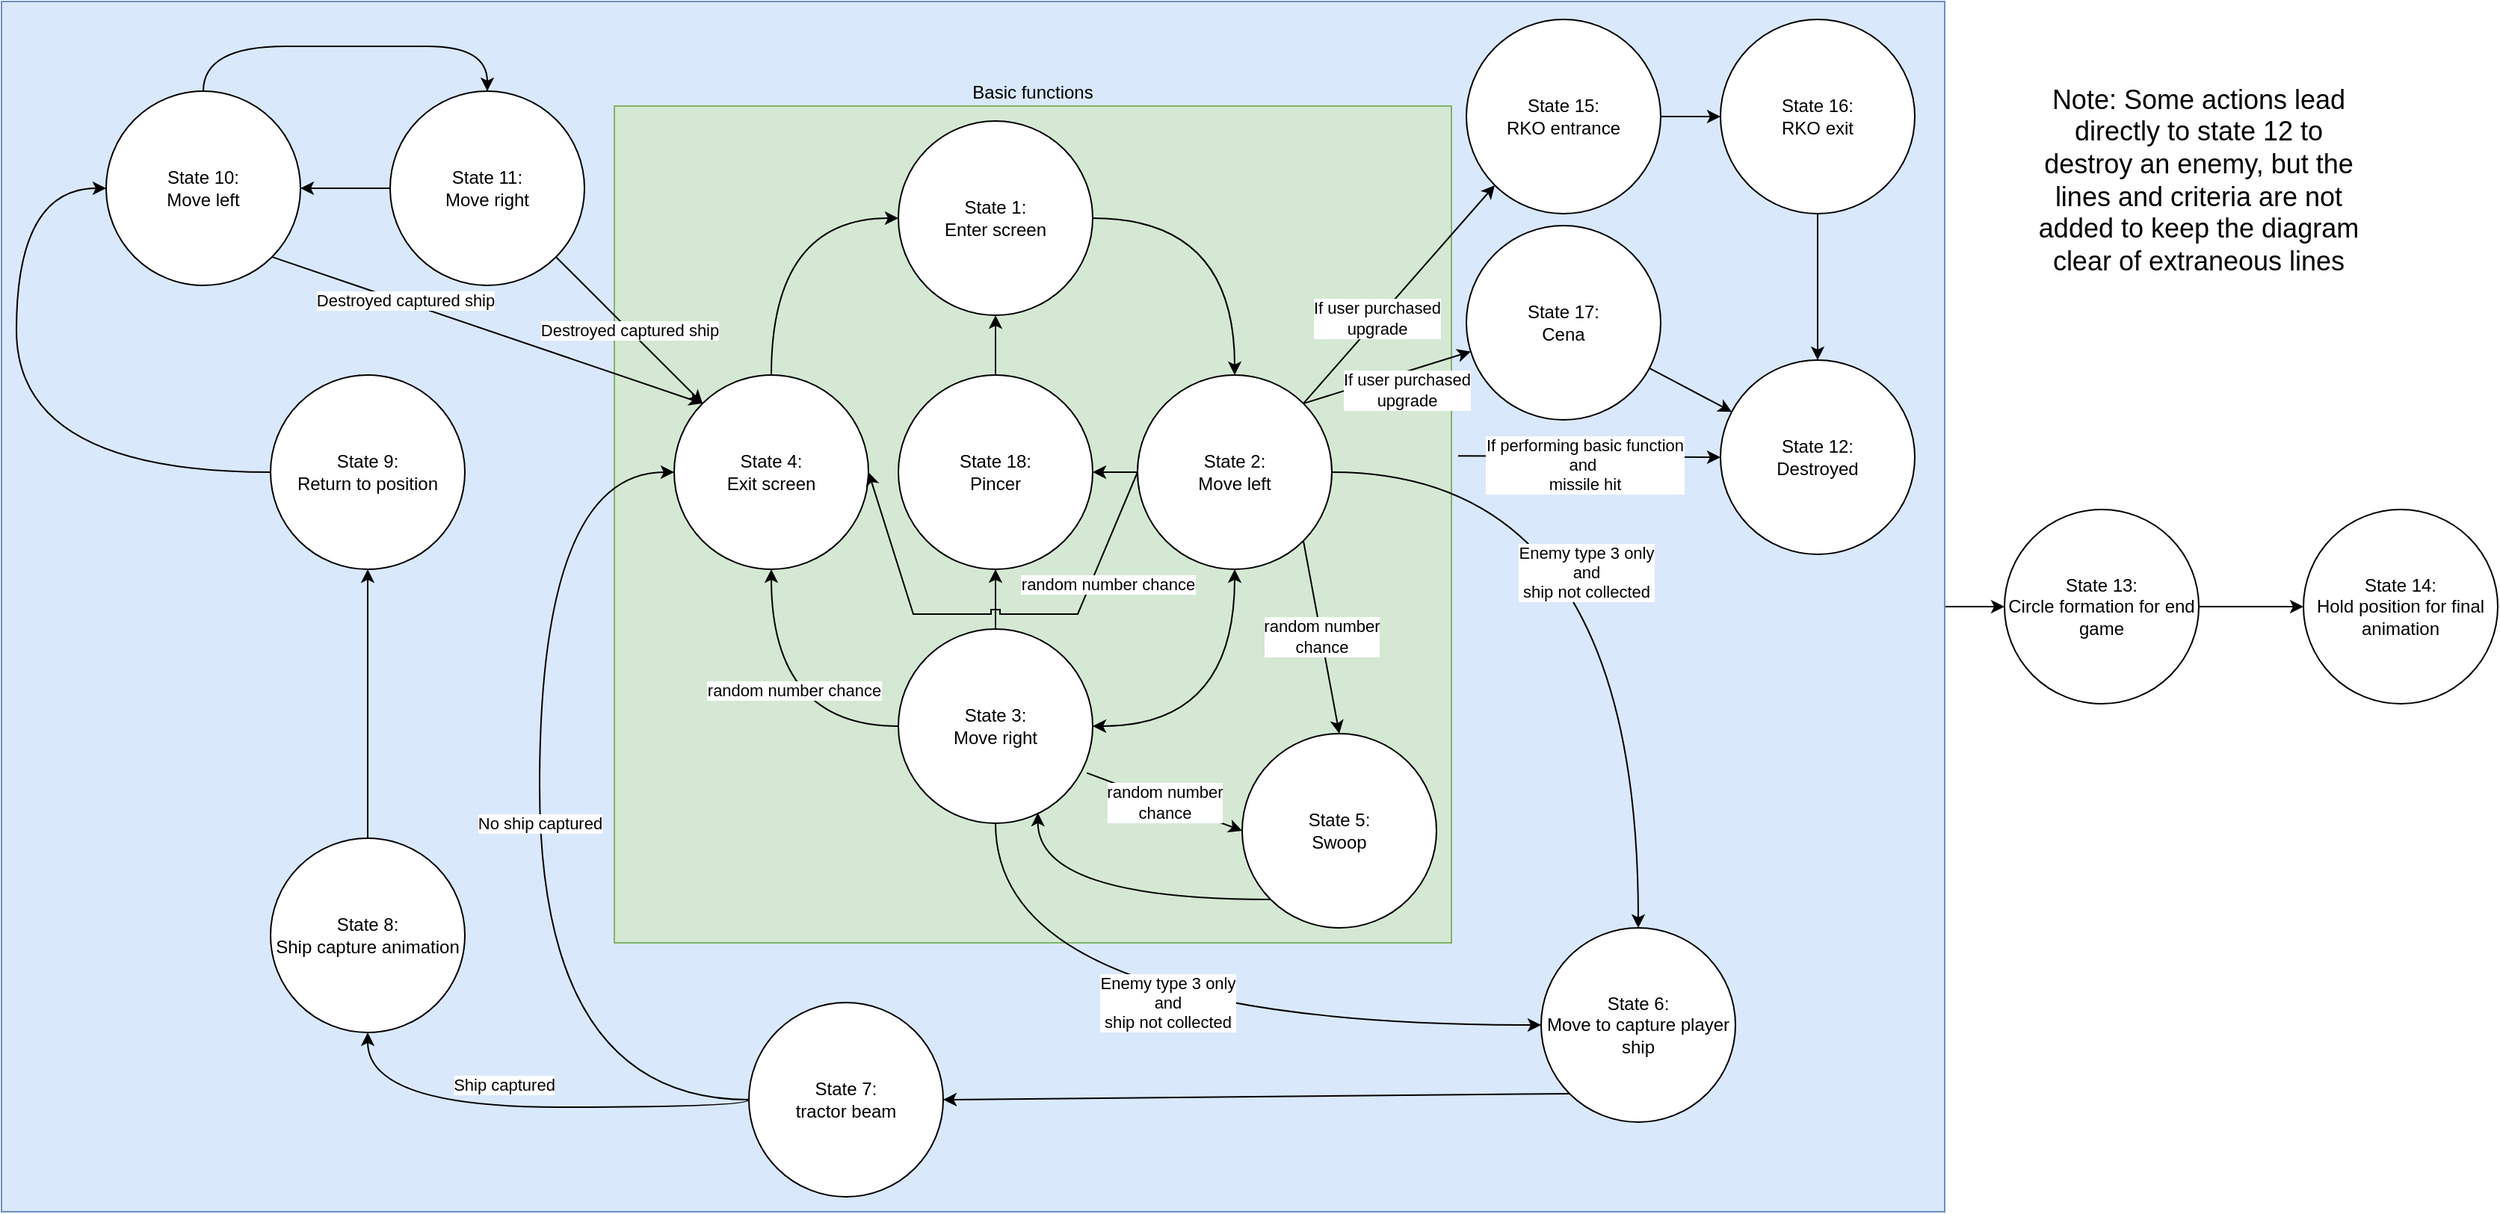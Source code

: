 <mxfile version="21.5.2" type="device" pages="2">
  <diagram name="Page-1" id="e7e014a7-5840-1c2e-5031-d8a46d1fe8dd">
    <mxGraphModel dx="2933" dy="967" grid="1" gridSize="10" guides="1" tooltips="1" connect="1" arrows="1" fold="1" page="1" pageScale="1" pageWidth="1169" pageHeight="826" background="none" math="0" shadow="0">
      <root>
        <mxCell id="0" />
        <mxCell id="1" parent="0" />
        <mxCell id="99TrSw_W6yYfX_8lcnXB-20" style="edgeStyle=orthogonalEdgeStyle;rounded=0;orthogonalLoop=1;jettySize=auto;html=1;exitX=1;exitY=0.5;exitDx=0;exitDy=0;entryX=0;entryY=0.5;entryDx=0;entryDy=0;" parent="1" source="99TrSw_W6yYfX_8lcnXB-18" target="99TrSw_W6yYfX_8lcnXB-19" edge="1">
          <mxGeometry relative="1" as="geometry" />
        </mxCell>
        <mxCell id="99TrSw_W6yYfX_8lcnXB-18" value="" style="rounded=0;whiteSpace=wrap;html=1;fillColor=#dae8fc;strokeColor=#6c8ebf;" parent="1" vertex="1">
          <mxGeometry x="-150" y="40" width="1300" height="810" as="geometry" />
        </mxCell>
        <mxCell id="99TrSw_W6yYfX_8lcnXB-8" value="Basic functions" style="whiteSpace=wrap;html=1;aspect=fixed;fillColor=#d5e8d4;strokeColor=#82b366;labelPosition=center;verticalLabelPosition=top;align=center;verticalAlign=bottom;" parent="1" vertex="1">
          <mxGeometry x="260" y="110" width="560" height="560" as="geometry" />
        </mxCell>
        <mxCell id="yibuSDTYfNtGcYpFRvcV-41" value="State 1:&lt;br&gt;Enter screen" style="ellipse;whiteSpace=wrap;html=1;aspect=fixed;" parent="1" vertex="1">
          <mxGeometry x="450" y="120" width="130" height="130" as="geometry" />
        </mxCell>
        <mxCell id="99TrSw_W6yYfX_8lcnXB-27" value="If user purchased&lt;br&gt;upgrade" style="rounded=0;orthogonalLoop=1;jettySize=auto;html=1;exitX=1;exitY=0;exitDx=0;exitDy=0;entryX=0;entryY=1;entryDx=0;entryDy=0;" parent="1" source="yibuSDTYfNtGcYpFRvcV-42" target="99TrSw_W6yYfX_8lcnXB-23" edge="1">
          <mxGeometry x="-0.223" y="1" relative="1" as="geometry">
            <mxPoint as="offset" />
          </mxGeometry>
        </mxCell>
        <mxCell id="TsdwM51lHAB8SJjtxvhf-4" value="If user purchased&lt;br&gt;upgrade" style="rounded=0;orthogonalLoop=1;jettySize=auto;html=1;exitX=1;exitY=0;exitDx=0;exitDy=0;" parent="1" source="yibuSDTYfNtGcYpFRvcV-42" target="TsdwM51lHAB8SJjtxvhf-1" edge="1">
          <mxGeometry x="0.17" y="-12" relative="1" as="geometry">
            <mxPoint as="offset" />
          </mxGeometry>
        </mxCell>
        <mxCell id="xnA9iz62FPvQGnnjHbE4-3" style="edgeStyle=orthogonalEdgeStyle;rounded=0;orthogonalLoop=1;jettySize=auto;html=1;exitX=0;exitY=0.5;exitDx=0;exitDy=0;entryX=1;entryY=0.5;entryDx=0;entryDy=0;" parent="1" source="yibuSDTYfNtGcYpFRvcV-42" target="xnA9iz62FPvQGnnjHbE4-1" edge="1">
          <mxGeometry relative="1" as="geometry" />
        </mxCell>
        <mxCell id="yibuSDTYfNtGcYpFRvcV-42" value="State 2:&lt;br&gt;Move left" style="ellipse;whiteSpace=wrap;html=1;aspect=fixed;" parent="1" vertex="1">
          <mxGeometry x="610" y="290" width="130" height="130" as="geometry" />
        </mxCell>
        <mxCell id="xnA9iz62FPvQGnnjHbE4-2" style="edgeStyle=orthogonalEdgeStyle;rounded=0;orthogonalLoop=1;jettySize=auto;html=1;exitX=0.5;exitY=0;exitDx=0;exitDy=0;entryX=0.5;entryY=1;entryDx=0;entryDy=0;" parent="1" source="yibuSDTYfNtGcYpFRvcV-43" target="xnA9iz62FPvQGnnjHbE4-1" edge="1">
          <mxGeometry relative="1" as="geometry" />
        </mxCell>
        <mxCell id="yibuSDTYfNtGcYpFRvcV-43" value="State 3:&lt;br&gt;Move right" style="ellipse;whiteSpace=wrap;html=1;aspect=fixed;" parent="1" vertex="1">
          <mxGeometry x="450" y="460" width="130" height="130" as="geometry" />
        </mxCell>
        <mxCell id="yibuSDTYfNtGcYpFRvcV-44" value="State 4:&lt;br&gt;Exit screen" style="ellipse;whiteSpace=wrap;html=1;aspect=fixed;" parent="1" vertex="1">
          <mxGeometry x="300" y="290" width="130" height="130" as="geometry" />
        </mxCell>
        <mxCell id="yibuSDTYfNtGcYpFRvcV-45" value="State 5:&lt;br&gt;Swoop" style="ellipse;whiteSpace=wrap;html=1;aspect=fixed;" parent="1" vertex="1">
          <mxGeometry x="680" y="530" width="130" height="130" as="geometry" />
        </mxCell>
        <mxCell id="yibuSDTYfNtGcYpFRvcV-49" value="" style="endArrow=classic;html=1;rounded=0;entryX=0.5;entryY=0;entryDx=0;entryDy=0;exitX=1;exitY=0.5;exitDx=0;exitDy=0;edgeStyle=orthogonalEdgeStyle;curved=1;" parent="1" source="yibuSDTYfNtGcYpFRvcV-41" target="yibuSDTYfNtGcYpFRvcV-42" edge="1">
          <mxGeometry width="50" height="50" relative="1" as="geometry">
            <mxPoint x="670" y="500" as="sourcePoint" />
            <mxPoint x="720" y="450" as="targetPoint" />
          </mxGeometry>
        </mxCell>
        <mxCell id="yibuSDTYfNtGcYpFRvcV-51" value="" style="endArrow=classic;html=1;rounded=0;entryX=1;entryY=0.5;entryDx=0;entryDy=0;exitX=0.5;exitY=1;exitDx=0;exitDy=0;edgeStyle=orthogonalEdgeStyle;curved=1;startArrow=classic;startFill=1;" parent="1" source="yibuSDTYfNtGcYpFRvcV-42" target="yibuSDTYfNtGcYpFRvcV-43" edge="1">
          <mxGeometry width="50" height="50" relative="1" as="geometry">
            <mxPoint x="590" y="195" as="sourcePoint" />
            <mxPoint x="685" y="300" as="targetPoint" />
          </mxGeometry>
        </mxCell>
        <mxCell id="yibuSDTYfNtGcYpFRvcV-52" value="random number chance" style="endArrow=classic;html=1;rounded=0;entryX=0.5;entryY=1;entryDx=0;entryDy=0;edgeStyle=orthogonalEdgeStyle;curved=1;" parent="1" source="yibuSDTYfNtGcYpFRvcV-43" target="yibuSDTYfNtGcYpFRvcV-44" edge="1">
          <mxGeometry x="0.158" y="-15" width="50" height="50" relative="1" as="geometry">
            <mxPoint x="685" y="430" as="sourcePoint" />
            <mxPoint x="590" y="535" as="targetPoint" />
            <mxPoint y="1" as="offset" />
          </mxGeometry>
        </mxCell>
        <mxCell id="yibuSDTYfNtGcYpFRvcV-53" value="" style="endArrow=classic;html=1;rounded=0;entryX=0;entryY=0.5;entryDx=0;entryDy=0;edgeStyle=orthogonalEdgeStyle;curved=1;exitX=0.5;exitY=0;exitDx=0;exitDy=0;" parent="1" source="yibuSDTYfNtGcYpFRvcV-44" target="yibuSDTYfNtGcYpFRvcV-41" edge="1">
          <mxGeometry width="50" height="50" relative="1" as="geometry">
            <mxPoint x="460" y="535" as="sourcePoint" />
            <mxPoint x="375" y="430" as="targetPoint" />
          </mxGeometry>
        </mxCell>
        <mxCell id="yibuSDTYfNtGcYpFRvcV-54" value="random number &lt;br&gt;chance" style="endArrow=classic;html=1;rounded=0;entryX=0.5;entryY=0;entryDx=0;entryDy=0;exitX=1;exitY=1;exitDx=0;exitDy=0;" parent="1" source="yibuSDTYfNtGcYpFRvcV-42" target="yibuSDTYfNtGcYpFRvcV-45" edge="1">
          <mxGeometry width="50" height="50" relative="1" as="geometry">
            <mxPoint x="670" y="500" as="sourcePoint" />
            <mxPoint x="720" y="450" as="targetPoint" />
          </mxGeometry>
        </mxCell>
        <mxCell id="yibuSDTYfNtGcYpFRvcV-56" value="State 6:&lt;br&gt;Move to capture player ship" style="ellipse;whiteSpace=wrap;html=1;aspect=fixed;" parent="1" vertex="1">
          <mxGeometry x="880" y="660" width="130" height="130" as="geometry" />
        </mxCell>
        <mxCell id="yibuSDTYfNtGcYpFRvcV-57" value="Enemy type 3 only&lt;br&gt;and&lt;br&gt;ship not collected" style="endArrow=classic;html=1;rounded=0;entryX=0.5;entryY=0;entryDx=0;entryDy=0;exitX=1;exitY=0.5;exitDx=0;exitDy=0;edgeStyle=orthogonalEdgeStyle;curved=1;" parent="1" source="yibuSDTYfNtGcYpFRvcV-42" target="yibuSDTYfNtGcYpFRvcV-56" edge="1">
          <mxGeometry x="0.067" y="-35" width="50" height="50" relative="1" as="geometry">
            <mxPoint x="685" y="430" as="sourcePoint" />
            <mxPoint x="590" y="535" as="targetPoint" />
            <mxPoint as="offset" />
          </mxGeometry>
        </mxCell>
        <mxCell id="yibuSDTYfNtGcYpFRvcV-58" value="Enemy type 3 only&lt;br&gt;and&lt;br&gt;ship not collected" style="endArrow=classic;html=1;rounded=0;entryX=0;entryY=0.5;entryDx=0;entryDy=0;exitX=0.5;exitY=1;exitDx=0;exitDy=0;edgeStyle=orthogonalEdgeStyle;curved=1;" parent="1" source="yibuSDTYfNtGcYpFRvcV-43" target="yibuSDTYfNtGcYpFRvcV-56" edge="1">
          <mxGeometry y="15" width="50" height="50" relative="1" as="geometry">
            <mxPoint x="750" y="365" as="sourcePoint" />
            <mxPoint x="915" y="650" as="targetPoint" />
            <mxPoint as="offset" />
          </mxGeometry>
        </mxCell>
        <mxCell id="yibuSDTYfNtGcYpFRvcV-60" value="State 7:&lt;br&gt;tractor beam" style="ellipse;whiteSpace=wrap;html=1;aspect=fixed;" parent="1" vertex="1">
          <mxGeometry x="350" y="710" width="130" height="130" as="geometry" />
        </mxCell>
        <mxCell id="yibuSDTYfNtGcYpFRvcV-63" value="" style="endArrow=classic;html=1;rounded=0;entryX=1;entryY=0.5;entryDx=0;entryDy=0;exitX=0;exitY=1;exitDx=0;exitDy=0;" parent="1" source="yibuSDTYfNtGcYpFRvcV-56" target="yibuSDTYfNtGcYpFRvcV-60" edge="1">
          <mxGeometry width="50" height="50" relative="1" as="geometry">
            <mxPoint x="731" y="411" as="sourcePoint" />
            <mxPoint x="755" y="540" as="targetPoint" />
          </mxGeometry>
        </mxCell>
        <mxCell id="yibuSDTYfNtGcYpFRvcV-64" value="No ship captured" style="endArrow=classic;html=1;rounded=0;exitX=0;exitY=0.5;exitDx=0;exitDy=0;edgeStyle=orthogonalEdgeStyle;curved=1;entryX=0;entryY=0.5;entryDx=0;entryDy=0;" parent="1" source="yibuSDTYfNtGcYpFRvcV-60" target="yibuSDTYfNtGcYpFRvcV-44" edge="1">
          <mxGeometry width="50" height="50" relative="1" as="geometry">
            <mxPoint x="869" y="761" as="sourcePoint" />
            <mxPoint x="320" y="400" as="targetPoint" />
            <Array as="points">
              <mxPoint x="210" y="775" />
              <mxPoint x="210" y="355" />
            </Array>
          </mxGeometry>
        </mxCell>
        <mxCell id="yibuSDTYfNtGcYpFRvcV-65" value="State 8:&lt;br&gt;Ship capture animation" style="ellipse;whiteSpace=wrap;html=1;aspect=fixed;" parent="1" vertex="1">
          <mxGeometry x="30" y="600" width="130" height="130" as="geometry" />
        </mxCell>
        <mxCell id="yibuSDTYfNtGcYpFRvcV-66" value="Ship captured" style="endArrow=classic;html=1;rounded=0;entryX=0.5;entryY=1;entryDx=0;entryDy=0;exitX=0;exitY=0.5;exitDx=0;exitDy=0;edgeStyle=orthogonalEdgeStyle;curved=1;" parent="1" source="yibuSDTYfNtGcYpFRvcV-60" target="yibuSDTYfNtGcYpFRvcV-65" edge="1">
          <mxGeometry x="0.091" y="-15" width="50" height="50" relative="1" as="geometry">
            <mxPoint x="360" y="745" as="sourcePoint" />
            <mxPoint x="329" y="411" as="targetPoint" />
            <Array as="points">
              <mxPoint x="350" y="780" />
              <mxPoint x="95" y="780" />
            </Array>
            <mxPoint as="offset" />
          </mxGeometry>
        </mxCell>
        <mxCell id="yibuSDTYfNtGcYpFRvcV-67" value="State 10:&lt;br&gt;Move left" style="ellipse;whiteSpace=wrap;html=1;aspect=fixed;" parent="1" vertex="1">
          <mxGeometry x="-80" y="100" width="130" height="130" as="geometry" />
        </mxCell>
        <mxCell id="yibuSDTYfNtGcYpFRvcV-68" value="State 11:&lt;br&gt;Move right" style="ellipse;whiteSpace=wrap;html=1;aspect=fixed;" parent="1" vertex="1">
          <mxGeometry x="110" y="100" width="130" height="130" as="geometry" />
        </mxCell>
        <mxCell id="yibuSDTYfNtGcYpFRvcV-69" value="" style="endArrow=classic;html=1;rounded=0;entryX=0.5;entryY=0;entryDx=0;entryDy=0;edgeStyle=orthogonalEdgeStyle;curved=1;exitX=0.5;exitY=0;exitDx=0;exitDy=0;" parent="1" source="yibuSDTYfNtGcYpFRvcV-67" target="yibuSDTYfNtGcYpFRvcV-68" edge="1">
          <mxGeometry width="50" height="50" relative="1" as="geometry">
            <mxPoint x="460" y="535" as="sourcePoint" />
            <mxPoint x="375" y="430" as="targetPoint" />
            <Array as="points">
              <mxPoint x="95" y="70" />
              <mxPoint x="285" y="70" />
            </Array>
          </mxGeometry>
        </mxCell>
        <mxCell id="yibuSDTYfNtGcYpFRvcV-70" value="" style="endArrow=classic;html=1;rounded=0;entryX=1;entryY=0.5;entryDx=0;entryDy=0;edgeStyle=orthogonalEdgeStyle;curved=1;exitX=0;exitY=0.5;exitDx=0;exitDy=0;" parent="1" source="yibuSDTYfNtGcYpFRvcV-68" target="yibuSDTYfNtGcYpFRvcV-67" edge="1">
          <mxGeometry width="50" height="50" relative="1" as="geometry">
            <mxPoint x="115" y="110" as="sourcePoint" />
            <mxPoint x="295" y="110" as="targetPoint" />
            <Array as="points">
              <mxPoint x="80" y="165" />
              <mxPoint x="80" y="165" />
            </Array>
          </mxGeometry>
        </mxCell>
        <mxCell id="yibuSDTYfNtGcYpFRvcV-72" value="State 9:&lt;br&gt;Return to position" style="ellipse;whiteSpace=wrap;html=1;aspect=fixed;" parent="1" vertex="1">
          <mxGeometry x="30" y="290" width="130" height="130" as="geometry" />
        </mxCell>
        <mxCell id="yibuSDTYfNtGcYpFRvcV-74" value="" style="endArrow=classic;html=1;rounded=0;entryX=0.5;entryY=1;entryDx=0;entryDy=0;exitX=0.5;exitY=0;exitDx=0;exitDy=0;" parent="1" source="yibuSDTYfNtGcYpFRvcV-65" target="yibuSDTYfNtGcYpFRvcV-72" edge="1">
          <mxGeometry width="50" height="50" relative="1" as="geometry">
            <mxPoint x="196" y="401" as="sourcePoint" />
            <mxPoint x="220" y="530" as="targetPoint" />
          </mxGeometry>
        </mxCell>
        <mxCell id="yibuSDTYfNtGcYpFRvcV-75" value="" style="endArrow=classic;html=1;rounded=0;exitX=0;exitY=0.5;exitDx=0;exitDy=0;entryX=0;entryY=0.5;entryDx=0;entryDy=0;edgeStyle=orthogonalEdgeStyle;curved=1;" parent="1" source="yibuSDTYfNtGcYpFRvcV-72" target="yibuSDTYfNtGcYpFRvcV-67" edge="1">
          <mxGeometry width="50" height="50" relative="1" as="geometry">
            <mxPoint x="105" y="540" as="sourcePoint" />
            <mxPoint x="105" y="430" as="targetPoint" />
            <Array as="points">
              <mxPoint x="-140" y="355" />
              <mxPoint x="-140" y="165" />
            </Array>
          </mxGeometry>
        </mxCell>
        <mxCell id="99TrSw_W6yYfX_8lcnXB-1" value="State 12:&lt;br&gt;Destroyed" style="ellipse;whiteSpace=wrap;html=1;aspect=fixed;" parent="1" vertex="1">
          <mxGeometry x="1000" y="280" width="130" height="130" as="geometry" />
        </mxCell>
        <mxCell id="99TrSw_W6yYfX_8lcnXB-9" value="If performing basic function&lt;br&gt;and&amp;nbsp;&lt;br&gt;missile hit" style="endArrow=classic;html=1;rounded=0;entryX=0;entryY=0.5;entryDx=0;entryDy=0;exitX=1.008;exitY=0.418;exitDx=0;exitDy=0;exitPerimeter=0;" parent="1" source="99TrSw_W6yYfX_8lcnXB-8" target="99TrSw_W6yYfX_8lcnXB-1" edge="1">
          <mxGeometry x="-0.025" y="-5" width="50" height="50" relative="1" as="geometry">
            <mxPoint x="590" y="195" as="sourcePoint" />
            <mxPoint x="685" y="300" as="targetPoint" />
            <mxPoint x="-1" as="offset" />
          </mxGeometry>
        </mxCell>
        <mxCell id="99TrSw_W6yYfX_8lcnXB-10" value="random number chance" style="endArrow=classic;html=1;rounded=0;entryX=1;entryY=0.5;entryDx=0;entryDy=0;exitX=0;exitY=0.5;exitDx=0;exitDy=0;jumpStyle=sharp;" parent="1" source="yibuSDTYfNtGcYpFRvcV-42" target="yibuSDTYfNtGcYpFRvcV-44" edge="1">
          <mxGeometry x="-0.508" y="11" width="50" height="50" relative="1" as="geometry">
            <mxPoint x="731" y="411" as="sourcePoint" />
            <mxPoint x="755" y="540" as="targetPoint" />
            <Array as="points">
              <mxPoint x="570" y="450" />
              <mxPoint x="460" y="450" />
            </Array>
            <mxPoint as="offset" />
          </mxGeometry>
        </mxCell>
        <mxCell id="99TrSw_W6yYfX_8lcnXB-13" value="random number &lt;br&gt;chance" style="endArrow=classic;html=1;rounded=0;entryX=0;entryY=0.5;entryDx=0;entryDy=0;exitX=0.97;exitY=0.741;exitDx=0;exitDy=0;exitPerimeter=0;" parent="1" source="yibuSDTYfNtGcYpFRvcV-43" target="yibuSDTYfNtGcYpFRvcV-45" edge="1">
          <mxGeometry width="50" height="50" relative="1" as="geometry">
            <mxPoint x="731" y="411" as="sourcePoint" />
            <mxPoint x="755" y="540" as="targetPoint" />
          </mxGeometry>
        </mxCell>
        <mxCell id="99TrSw_W6yYfX_8lcnXB-14" value="" style="endArrow=classic;html=1;rounded=0;entryX=0.718;entryY=0.946;entryDx=0;entryDy=0;edgeStyle=orthogonalEdgeStyle;curved=1;exitX=0;exitY=1;exitDx=0;exitDy=0;entryPerimeter=0;" parent="1" source="yibuSDTYfNtGcYpFRvcV-45" target="yibuSDTYfNtGcYpFRvcV-43" edge="1">
          <mxGeometry width="50" height="50" relative="1" as="geometry">
            <mxPoint x="708.078" y="659.962" as="sourcePoint" />
            <mxPoint x="570.002" y="589.962" as="targetPoint" />
            <Array as="points">
              <mxPoint x="543" y="641" />
            </Array>
          </mxGeometry>
        </mxCell>
        <mxCell id="99TrSw_W6yYfX_8lcnXB-15" value="Destroyed captured ship" style="endArrow=classic;html=1;rounded=0;entryX=0;entryY=0;entryDx=0;entryDy=0;exitX=1;exitY=1;exitDx=0;exitDy=0;" parent="1" source="yibuSDTYfNtGcYpFRvcV-67" target="yibuSDTYfNtGcYpFRvcV-44" edge="1">
          <mxGeometry x="-0.385" y="1" width="50" height="50" relative="1" as="geometry">
            <mxPoint x="105" y="610" as="sourcePoint" />
            <mxPoint x="105" y="430" as="targetPoint" />
            <mxPoint as="offset" />
          </mxGeometry>
        </mxCell>
        <mxCell id="99TrSw_W6yYfX_8lcnXB-16" value="Destroyed captured ship" style="endArrow=classic;html=1;rounded=0;entryX=0;entryY=0;entryDx=0;entryDy=0;exitX=1;exitY=1;exitDx=0;exitDy=0;" parent="1" source="yibuSDTYfNtGcYpFRvcV-68" target="yibuSDTYfNtGcYpFRvcV-44" edge="1">
          <mxGeometry width="50" height="50" relative="1" as="geometry">
            <mxPoint x="41" y="221" as="sourcePoint" />
            <mxPoint x="329" y="319" as="targetPoint" />
          </mxGeometry>
        </mxCell>
        <mxCell id="99TrSw_W6yYfX_8lcnXB-22" style="edgeStyle=orthogonalEdgeStyle;rounded=0;orthogonalLoop=1;jettySize=auto;html=1;exitX=1;exitY=0.5;exitDx=0;exitDy=0;entryX=0;entryY=0.5;entryDx=0;entryDy=0;" parent="1" source="99TrSw_W6yYfX_8lcnXB-19" target="99TrSw_W6yYfX_8lcnXB-21" edge="1">
          <mxGeometry relative="1" as="geometry" />
        </mxCell>
        <mxCell id="99TrSw_W6yYfX_8lcnXB-19" value="State 13:&lt;br&gt;Circle formation for end game" style="ellipse;whiteSpace=wrap;html=1;aspect=fixed;" parent="1" vertex="1">
          <mxGeometry x="1190" y="380" width="130" height="130" as="geometry" />
        </mxCell>
        <mxCell id="99TrSw_W6yYfX_8lcnXB-21" value="State 14:&lt;br&gt;Hold position for final animation" style="ellipse;whiteSpace=wrap;html=1;aspect=fixed;" parent="1" vertex="1">
          <mxGeometry x="1390" y="380" width="130" height="130" as="geometry" />
        </mxCell>
        <mxCell id="99TrSw_W6yYfX_8lcnXB-25" style="edgeStyle=orthogonalEdgeStyle;rounded=0;orthogonalLoop=1;jettySize=auto;html=1;exitX=1;exitY=0.5;exitDx=0;exitDy=0;entryX=0;entryY=0.5;entryDx=0;entryDy=0;" parent="1" source="99TrSw_W6yYfX_8lcnXB-23" target="99TrSw_W6yYfX_8lcnXB-24" edge="1">
          <mxGeometry relative="1" as="geometry" />
        </mxCell>
        <mxCell id="99TrSw_W6yYfX_8lcnXB-23" value="State 15:&lt;br&gt;RKO entrance" style="ellipse;whiteSpace=wrap;html=1;aspect=fixed;" parent="1" vertex="1">
          <mxGeometry x="830" y="52" width="130" height="130" as="geometry" />
        </mxCell>
        <mxCell id="99TrSw_W6yYfX_8lcnXB-26" style="edgeStyle=orthogonalEdgeStyle;rounded=0;orthogonalLoop=1;jettySize=auto;html=1;exitX=0.5;exitY=1;exitDx=0;exitDy=0;entryX=0.5;entryY=0;entryDx=0;entryDy=0;" parent="1" source="99TrSw_W6yYfX_8lcnXB-24" target="99TrSw_W6yYfX_8lcnXB-1" edge="1">
          <mxGeometry relative="1" as="geometry" />
        </mxCell>
        <mxCell id="99TrSw_W6yYfX_8lcnXB-24" value="State 16:&lt;br&gt;RKO exit" style="ellipse;whiteSpace=wrap;html=1;aspect=fixed;" parent="1" vertex="1">
          <mxGeometry x="1000" y="52" width="130" height="130" as="geometry" />
        </mxCell>
        <mxCell id="TsdwM51lHAB8SJjtxvhf-2" value="" style="rounded=0;orthogonalLoop=1;jettySize=auto;html=1;" parent="1" source="TsdwM51lHAB8SJjtxvhf-1" target="99TrSw_W6yYfX_8lcnXB-1" edge="1">
          <mxGeometry relative="1" as="geometry" />
        </mxCell>
        <mxCell id="TsdwM51lHAB8SJjtxvhf-1" value="State 17:&lt;br&gt;Cena" style="ellipse;whiteSpace=wrap;html=1;aspect=fixed;" parent="1" vertex="1">
          <mxGeometry x="830" y="190" width="130" height="130" as="geometry" />
        </mxCell>
        <mxCell id="TsdwM51lHAB8SJjtxvhf-5" value="&lt;font style=&quot;font-size: 18px;&quot;&gt;Note: Some actions lead directly to state 12 to destroy an enemy, but the lines and criteria are not added to keep the diagram clear of extraneous lines&lt;/font&gt;" style="text;html=1;strokeColor=none;fillColor=none;align=center;verticalAlign=middle;whiteSpace=wrap;rounded=0;" parent="1" vertex="1">
          <mxGeometry x="1210" y="50" width="220" height="220" as="geometry" />
        </mxCell>
        <mxCell id="xnA9iz62FPvQGnnjHbE4-4" style="edgeStyle=orthogonalEdgeStyle;rounded=0;orthogonalLoop=1;jettySize=auto;html=1;exitX=0.5;exitY=0;exitDx=0;exitDy=0;entryX=0.5;entryY=1;entryDx=0;entryDy=0;" parent="1" source="xnA9iz62FPvQGnnjHbE4-1" target="yibuSDTYfNtGcYpFRvcV-41" edge="1">
          <mxGeometry relative="1" as="geometry" />
        </mxCell>
        <mxCell id="xnA9iz62FPvQGnnjHbE4-1" value="State 18:&lt;br&gt;Pincer" style="ellipse;whiteSpace=wrap;html=1;aspect=fixed;" parent="1" vertex="1">
          <mxGeometry x="450" y="290" width="130" height="130" as="geometry" />
        </mxCell>
      </root>
    </mxGraphModel>
  </diagram>
  <diagram id="4iGff27ESFjPWXq8T6xC" name="Page-2">
    <mxGraphModel dx="882" dy="483" grid="1" gridSize="10" guides="1" tooltips="1" connect="1" arrows="1" fold="1" page="1" pageScale="1" pageWidth="850" pageHeight="1100" math="0" shadow="0">
      <root>
        <mxCell id="0" />
        <mxCell id="1" parent="0" />
        <mxCell id="oxR7LVKuexQJnBekQZkt-1" value="State 1:&lt;br&gt;Enter screen" style="ellipse;whiteSpace=wrap;html=1;aspect=fixed;" vertex="1" parent="1">
          <mxGeometry x="450" y="120" width="130" height="130" as="geometry" />
        </mxCell>
        <mxCell id="oxR7LVKuexQJnBekQZkt-2" value="State 2:&lt;br&gt;Wait" style="ellipse;whiteSpace=wrap;html=1;aspect=fixed;" vertex="1" parent="1">
          <mxGeometry x="580" y="310" width="130" height="130" as="geometry" />
        </mxCell>
        <mxCell id="oxR7LVKuexQJnBekQZkt-7" style="edgeStyle=orthogonalEdgeStyle;rounded=0;orthogonalLoop=1;jettySize=auto;html=1;exitX=0.5;exitY=0;exitDx=0;exitDy=0;entryX=0;entryY=0.5;entryDx=0;entryDy=0;curved=1;" edge="1" parent="1" source="oxR7LVKuexQJnBekQZkt-3" target="oxR7LVKuexQJnBekQZkt-1">
          <mxGeometry relative="1" as="geometry" />
        </mxCell>
        <mxCell id="oxR7LVKuexQJnBekQZkt-3" value="State 3:&lt;br&gt;Exit screen" style="ellipse;whiteSpace=wrap;html=1;aspect=fixed;" vertex="1" parent="1">
          <mxGeometry x="320" y="310" width="130" height="130" as="geometry" />
        </mxCell>
        <mxCell id="oxR7LVKuexQJnBekQZkt-4" value="" style="endArrow=classic;html=1;rounded=0;exitX=1;exitY=0.5;exitDx=0;exitDy=0;entryX=0.5;entryY=0;entryDx=0;entryDy=0;edgeStyle=orthogonalEdgeStyle;curved=1;" edge="1" parent="1" source="oxR7LVKuexQJnBekQZkt-1" target="oxR7LVKuexQJnBekQZkt-2">
          <mxGeometry width="50" height="50" relative="1" as="geometry">
            <mxPoint x="540" y="330" as="sourcePoint" />
            <mxPoint x="590" y="280" as="targetPoint" />
          </mxGeometry>
        </mxCell>
        <mxCell id="oxR7LVKuexQJnBekQZkt-5" value="" style="endArrow=classic;html=1;rounded=0;exitX=0.5;exitY=1;exitDx=0;exitDy=0;entryX=0.5;entryY=1;entryDx=0;entryDy=0;edgeStyle=orthogonalEdgeStyle;curved=1;" edge="1" parent="1" source="oxR7LVKuexQJnBekQZkt-2" target="oxR7LVKuexQJnBekQZkt-3">
          <mxGeometry width="50" height="50" relative="1" as="geometry">
            <mxPoint x="590" y="195" as="sourcePoint" />
            <mxPoint x="655" y="320" as="targetPoint" />
            <Array as="points">
              <mxPoint x="645" y="490" />
              <mxPoint x="385" y="490" />
            </Array>
          </mxGeometry>
        </mxCell>
      </root>
    </mxGraphModel>
  </diagram>
</mxfile>
